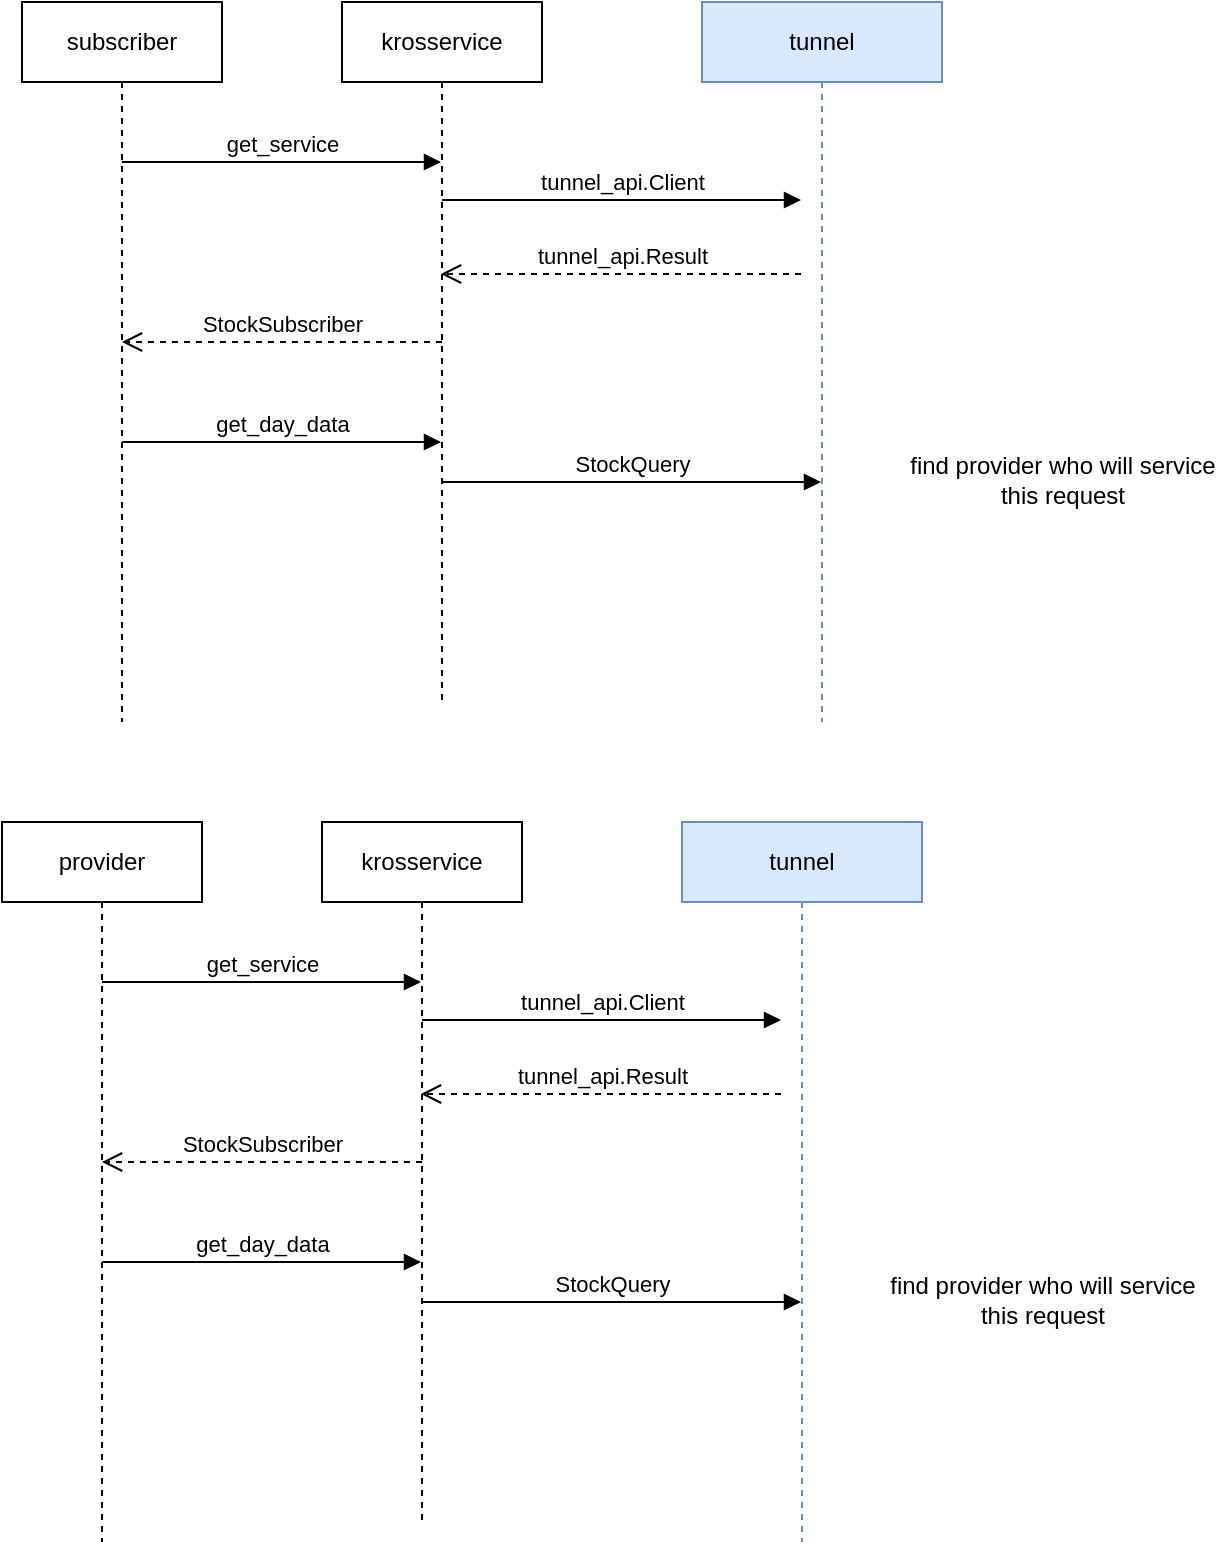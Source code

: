 <mxfile version="14.4.8" type="github">
  <diagram id="O9uHwZSNduyuMyUgwB2A" name="Page-1">
    <mxGraphModel dx="1422" dy="794" grid="1" gridSize="10" guides="1" tooltips="1" connect="1" arrows="1" fold="1" page="1" pageScale="1" pageWidth="1169" pageHeight="827" math="0" shadow="0">
      <root>
        <mxCell id="0" />
        <mxCell id="1" parent="0" />
        <mxCell id="r8zM558o1pAwnRajsFUb-1" value="subscriber" style="shape=umlLifeline;perimeter=lifelinePerimeter;whiteSpace=wrap;html=1;container=1;collapsible=0;recursiveResize=0;outlineConnect=0;" vertex="1" parent="1">
          <mxGeometry x="80" y="70" width="100" height="360" as="geometry" />
        </mxCell>
        <mxCell id="r8zM558o1pAwnRajsFUb-3" value="get_service" style="html=1;verticalAlign=bottom;endArrow=block;" edge="1" parent="r8zM558o1pAwnRajsFUb-1" target="r8zM558o1pAwnRajsFUb-2">
          <mxGeometry width="80" relative="1" as="geometry">
            <mxPoint x="50" y="80" as="sourcePoint" />
            <mxPoint x="130" y="80" as="targetPoint" />
          </mxGeometry>
        </mxCell>
        <mxCell id="r8zM558o1pAwnRajsFUb-2" value="krosservice" style="shape=umlLifeline;perimeter=lifelinePerimeter;whiteSpace=wrap;html=1;container=1;collapsible=0;recursiveResize=0;outlineConnect=0;" vertex="1" parent="1">
          <mxGeometry x="240" y="70" width="100" height="350" as="geometry" />
        </mxCell>
        <mxCell id="r8zM558o1pAwnRajsFUb-5" value="tunnel" style="shape=umlLifeline;perimeter=lifelinePerimeter;whiteSpace=wrap;html=1;container=1;collapsible=0;recursiveResize=0;outlineConnect=0;fillColor=#dae8fc;strokeColor=#6c8ebf;" vertex="1" parent="1">
          <mxGeometry x="420" y="70" width="120" height="360" as="geometry" />
        </mxCell>
        <mxCell id="r8zM558o1pAwnRajsFUb-6" value="tunnel_api.Client" style="html=1;verticalAlign=bottom;endArrow=block;" edge="1" parent="1">
          <mxGeometry width="80" relative="1" as="geometry">
            <mxPoint x="290" y="169" as="sourcePoint" />
            <mxPoint x="469.5" y="169" as="targetPoint" />
          </mxGeometry>
        </mxCell>
        <mxCell id="r8zM558o1pAwnRajsFUb-7" value="tunnel_api.Result" style="html=1;verticalAlign=bottom;endArrow=open;dashed=1;endSize=8;" edge="1" parent="1">
          <mxGeometry relative="1" as="geometry">
            <mxPoint x="469.5" y="206" as="sourcePoint" />
            <mxPoint x="289.5" y="206" as="targetPoint" />
          </mxGeometry>
        </mxCell>
        <mxCell id="r8zM558o1pAwnRajsFUb-8" value="StockSubscriber" style="html=1;verticalAlign=bottom;endArrow=open;dashed=1;endSize=8;" edge="1" parent="1">
          <mxGeometry relative="1" as="geometry">
            <mxPoint x="290" y="240" as="sourcePoint" />
            <mxPoint x="130" y="240" as="targetPoint" />
          </mxGeometry>
        </mxCell>
        <mxCell id="r8zM558o1pAwnRajsFUb-9" value="get_day_data" style="html=1;verticalAlign=bottom;endArrow=block;" edge="1" parent="1">
          <mxGeometry width="80" relative="1" as="geometry">
            <mxPoint x="130" y="290" as="sourcePoint" />
            <mxPoint x="289.5" y="290" as="targetPoint" />
          </mxGeometry>
        </mxCell>
        <mxCell id="r8zM558o1pAwnRajsFUb-10" value="StockQuery" style="html=1;verticalAlign=bottom;endArrow=block;" edge="1" parent="1" target="r8zM558o1pAwnRajsFUb-5">
          <mxGeometry width="80" relative="1" as="geometry">
            <mxPoint x="290" y="310" as="sourcePoint" />
            <mxPoint x="449.5" y="310" as="targetPoint" />
          </mxGeometry>
        </mxCell>
        <mxCell id="r8zM558o1pAwnRajsFUb-11" value="find provider who will service this request" style="text;html=1;strokeColor=none;fillColor=none;align=center;verticalAlign=middle;whiteSpace=wrap;rounded=0;" vertex="1" parent="1">
          <mxGeometry x="520" y="299" width="161" height="20" as="geometry" />
        </mxCell>
        <mxCell id="r8zM558o1pAwnRajsFUb-12" value="provider" style="shape=umlLifeline;perimeter=lifelinePerimeter;whiteSpace=wrap;html=1;container=1;collapsible=0;recursiveResize=0;outlineConnect=0;" vertex="1" parent="1">
          <mxGeometry x="70" y="480" width="100" height="360" as="geometry" />
        </mxCell>
        <mxCell id="r8zM558o1pAwnRajsFUb-13" value="get_service" style="html=1;verticalAlign=bottom;endArrow=block;" edge="1" parent="r8zM558o1pAwnRajsFUb-12" target="r8zM558o1pAwnRajsFUb-14">
          <mxGeometry width="80" relative="1" as="geometry">
            <mxPoint x="50" y="80" as="sourcePoint" />
            <mxPoint x="130" y="80" as="targetPoint" />
          </mxGeometry>
        </mxCell>
        <mxCell id="r8zM558o1pAwnRajsFUb-14" value="krosservice" style="shape=umlLifeline;perimeter=lifelinePerimeter;whiteSpace=wrap;html=1;container=1;collapsible=0;recursiveResize=0;outlineConnect=0;" vertex="1" parent="1">
          <mxGeometry x="230" y="480" width="100" height="350" as="geometry" />
        </mxCell>
        <mxCell id="r8zM558o1pAwnRajsFUb-15" value="tunnel" style="shape=umlLifeline;perimeter=lifelinePerimeter;whiteSpace=wrap;html=1;container=1;collapsible=0;recursiveResize=0;outlineConnect=0;fillColor=#dae8fc;strokeColor=#6c8ebf;" vertex="1" parent="1">
          <mxGeometry x="410" y="480" width="120" height="360" as="geometry" />
        </mxCell>
        <mxCell id="r8zM558o1pAwnRajsFUb-16" value="tunnel_api.Client" style="html=1;verticalAlign=bottom;endArrow=block;" edge="1" parent="1">
          <mxGeometry width="80" relative="1" as="geometry">
            <mxPoint x="280" y="579" as="sourcePoint" />
            <mxPoint x="459.5" y="579" as="targetPoint" />
          </mxGeometry>
        </mxCell>
        <mxCell id="r8zM558o1pAwnRajsFUb-17" value="tunnel_api.Result" style="html=1;verticalAlign=bottom;endArrow=open;dashed=1;endSize=8;" edge="1" parent="1">
          <mxGeometry relative="1" as="geometry">
            <mxPoint x="459.5" y="616" as="sourcePoint" />
            <mxPoint x="279.5" y="616" as="targetPoint" />
          </mxGeometry>
        </mxCell>
        <mxCell id="r8zM558o1pAwnRajsFUb-18" value="StockSubscriber" style="html=1;verticalAlign=bottom;endArrow=open;dashed=1;endSize=8;" edge="1" parent="1">
          <mxGeometry relative="1" as="geometry">
            <mxPoint x="280" y="650" as="sourcePoint" />
            <mxPoint x="120" y="650" as="targetPoint" />
          </mxGeometry>
        </mxCell>
        <mxCell id="r8zM558o1pAwnRajsFUb-19" value="get_day_data" style="html=1;verticalAlign=bottom;endArrow=block;" edge="1" parent="1">
          <mxGeometry width="80" relative="1" as="geometry">
            <mxPoint x="120" y="700" as="sourcePoint" />
            <mxPoint x="279.5" y="700" as="targetPoint" />
          </mxGeometry>
        </mxCell>
        <mxCell id="r8zM558o1pAwnRajsFUb-20" value="StockQuery" style="html=1;verticalAlign=bottom;endArrow=block;" edge="1" parent="1" target="r8zM558o1pAwnRajsFUb-15">
          <mxGeometry width="80" relative="1" as="geometry">
            <mxPoint x="280" y="720" as="sourcePoint" />
            <mxPoint x="439.5" y="720" as="targetPoint" />
          </mxGeometry>
        </mxCell>
        <mxCell id="r8zM558o1pAwnRajsFUb-21" value="find provider who will service this request" style="text;html=1;strokeColor=none;fillColor=none;align=center;verticalAlign=middle;whiteSpace=wrap;rounded=0;" vertex="1" parent="1">
          <mxGeometry x="510" y="709" width="161" height="20" as="geometry" />
        </mxCell>
      </root>
    </mxGraphModel>
  </diagram>
</mxfile>
